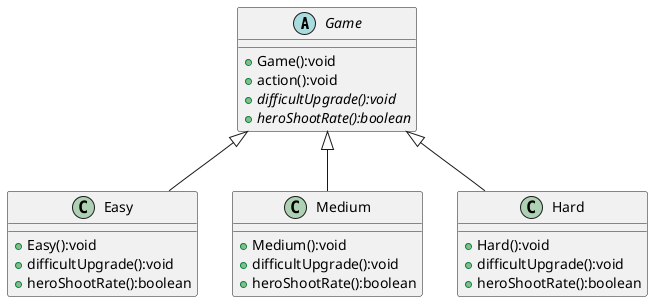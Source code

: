 @startuml
'https://plantuml.com/sequence-diagram

abstract class Game{
    + Game():void
    + action():void
    + {abstract} difficultUpgrade():void
    + {abstract} heroShootRate():boolean
}

Easy -up-|> Game

Medium -up-|> Game

Hard -up-|> Game

class Easy{
    + Easy():void
    + difficultUpgrade():void
    + heroShootRate():boolean
}

class Medium{
    + Medium():void
    + difficultUpgrade():void
    + heroShootRate():boolean
}

class Hard{
    + Hard():void
    + difficultUpgrade():void
    + heroShootRate():boolean
}

@enduml